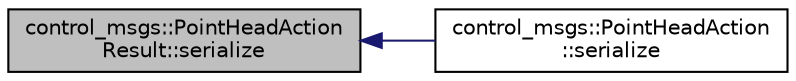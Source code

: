 digraph "control_msgs::PointHeadActionResult::serialize"
{
  edge [fontname="Helvetica",fontsize="10",labelfontname="Helvetica",labelfontsize="10"];
  node [fontname="Helvetica",fontsize="10",shape=record];
  rankdir="LR";
  Node1 [label="control_msgs::PointHeadAction\lResult::serialize",height=0.2,width=0.4,color="black", fillcolor="grey75", style="filled" fontcolor="black"];
  Node1 -> Node2 [dir="back",color="midnightblue",fontsize="10",style="solid",fontname="Helvetica"];
  Node2 [label="control_msgs::PointHeadAction\l::serialize",height=0.2,width=0.4,color="black", fillcolor="white", style="filled",URL="$classcontrol__msgs_1_1_point_head_action.html#a3ab02dbe3e593381dd69f219b06facc1"];
}
